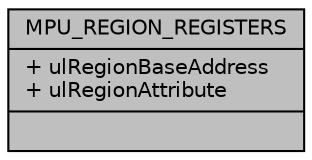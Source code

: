 digraph "MPU_REGION_REGISTERS"
{
  edge [fontname="Helvetica",fontsize="10",labelfontname="Helvetica",labelfontsize="10"];
  node [fontname="Helvetica",fontsize="10",shape=record];
  Node1 [label="{MPU_REGION_REGISTERS\n|+ ulRegionBaseAddress\l+ ulRegionAttribute\l|}",height=0.2,width=0.4,color="black", fillcolor="grey75", style="filled", fontcolor="black"];
}
